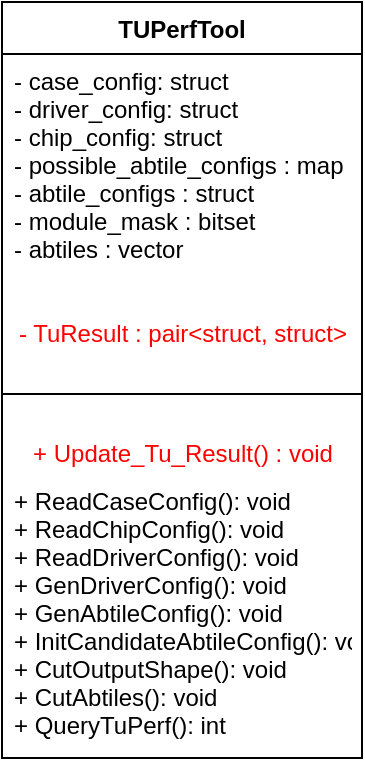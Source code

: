 <mxfile version="16.4.11" type="github">
  <diagram id="C5RBs43oDa-KdzZeNtuy" name="Page-1">
    <mxGraphModel dx="981" dy="548" grid="1" gridSize="10" guides="1" tooltips="1" connect="1" arrows="1" fold="1" page="1" pageScale="1" pageWidth="827" pageHeight="1169" math="0" shadow="0">
      <root>
        <mxCell id="WIyWlLk6GJQsqaUBKTNV-0" />
        <mxCell id="WIyWlLk6GJQsqaUBKTNV-1" parent="WIyWlLk6GJQsqaUBKTNV-0" />
        <mxCell id="SIpEtmKLmZd_m_Ghtdvm-0" value="TUPerfTool" style="swimlane;fontStyle=1;align=center;verticalAlign=top;childLayout=stackLayout;horizontal=1;startSize=26;horizontalStack=0;resizeParent=1;resizeParentMax=0;resizeLast=0;collapsible=1;marginBottom=0;" parent="WIyWlLk6GJQsqaUBKTNV-1" vertex="1">
          <mxGeometry x="220" y="210" width="180" height="378" as="geometry" />
        </mxCell>
        <mxCell id="SIpEtmKLmZd_m_Ghtdvm-1" value="- case_config: struct&#xa;- driver_config: struct&#xa;- chip_config: struct&#xa;- possible_abtile_configs : map&#xa;- abtile_configs : struct&#xa;- module_mask : bitset&#xa;- abtiles : vector" style="text;strokeColor=none;fillColor=none;align=left;verticalAlign=top;spacingLeft=4;spacingRight=4;overflow=hidden;rotatable=0;points=[[0,0.5],[1,0.5]];portConstraint=eastwest;" parent="SIpEtmKLmZd_m_Ghtdvm-0" vertex="1">
          <mxGeometry y="26" width="180" height="130" as="geometry" />
        </mxCell>
        <mxCell id="yT63p0VYz-3C030QGQ28-0" value="&lt;font color=&quot;#ff0000&quot;&gt;- TuResult : pair&amp;lt;struct, struct&amp;gt;&lt;/font&gt;" style="text;html=1;align=center;verticalAlign=middle;resizable=0;points=[];autosize=1;strokeColor=none;fillColor=none;fontColor=none;" vertex="1" parent="SIpEtmKLmZd_m_Ghtdvm-0">
          <mxGeometry y="156" width="180" height="20" as="geometry" />
        </mxCell>
        <mxCell id="SIpEtmKLmZd_m_Ghtdvm-2" value="" style="line;strokeWidth=1;fillColor=none;align=left;verticalAlign=middle;spacingTop=-1;spacingLeft=3;spacingRight=3;rotatable=0;labelPosition=right;points=[];portConstraint=eastwest;" parent="SIpEtmKLmZd_m_Ghtdvm-0" vertex="1">
          <mxGeometry y="176" width="180" height="40" as="geometry" />
        </mxCell>
        <mxCell id="yT63p0VYz-3C030QGQ28-1" value="+ Update_Tu_Result() : void" style="text;html=1;align=center;verticalAlign=middle;resizable=0;points=[];autosize=1;strokeColor=none;fillColor=none;fontColor=#FF0000;" vertex="1" parent="SIpEtmKLmZd_m_Ghtdvm-0">
          <mxGeometry y="216" width="180" height="20" as="geometry" />
        </mxCell>
        <mxCell id="SIpEtmKLmZd_m_Ghtdvm-3" value="+ ReadCaseConfig(): void&#xa;+ ReadChipConfig(): void&#xa;+ ReadDriverConfig(): void&#xa;+ GenDriverConfig(): void&#xa;+ GenAbtileConfig(): void&#xa;+ InitCandidateAbtileConfig(): void&#xa;+ CutOutputShape(): void&#xa;+ CutAbtiles(): void&#xa;+ QueryTuPerf(): int" style="text;strokeColor=none;fillColor=none;align=left;verticalAlign=top;spacingLeft=4;spacingRight=4;overflow=hidden;rotatable=0;points=[[0,0.5],[1,0.5]];portConstraint=eastwest;" parent="SIpEtmKLmZd_m_Ghtdvm-0" vertex="1">
          <mxGeometry y="236" width="180" height="142" as="geometry" />
        </mxCell>
      </root>
    </mxGraphModel>
  </diagram>
</mxfile>
